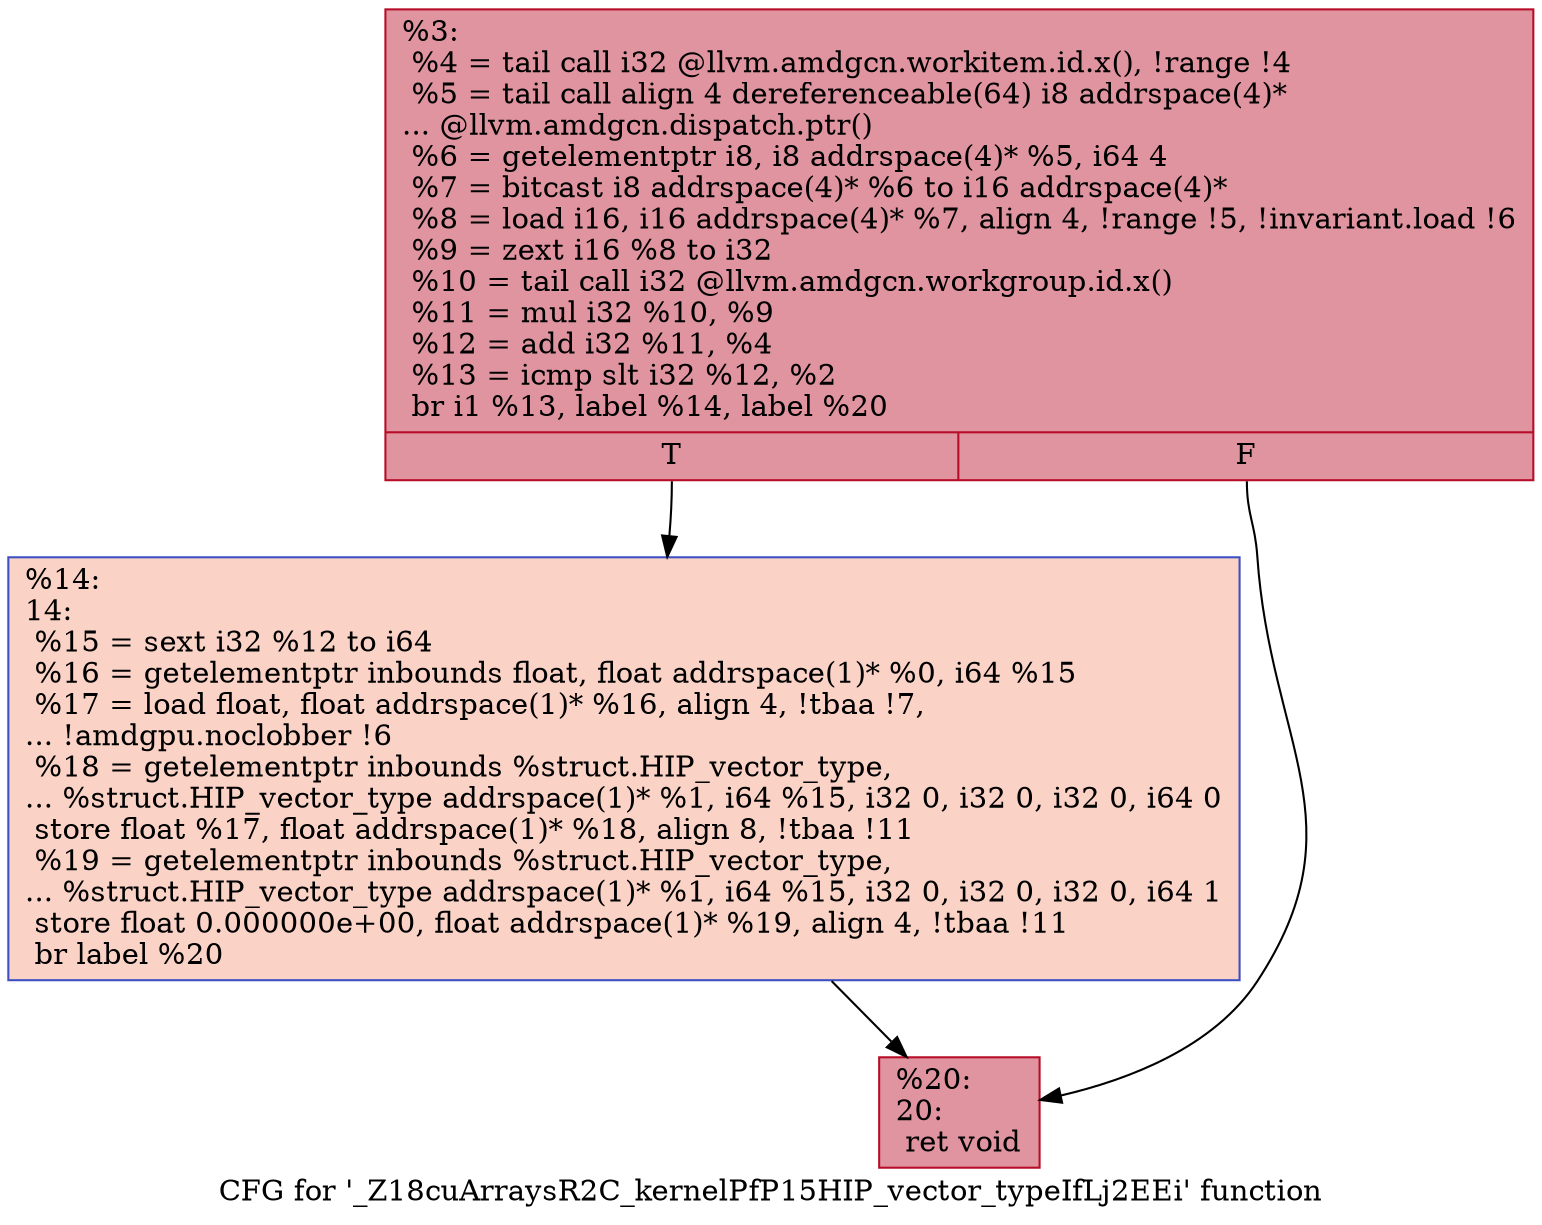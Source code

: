 digraph "CFG for '_Z18cuArraysR2C_kernelPfP15HIP_vector_typeIfLj2EEi' function" {
	label="CFG for '_Z18cuArraysR2C_kernelPfP15HIP_vector_typeIfLj2EEi' function";

	Node0x5086ad0 [shape=record,color="#b70d28ff", style=filled, fillcolor="#b70d2870",label="{%3:\l  %4 = tail call i32 @llvm.amdgcn.workitem.id.x(), !range !4\l  %5 = tail call align 4 dereferenceable(64) i8 addrspace(4)*\l... @llvm.amdgcn.dispatch.ptr()\l  %6 = getelementptr i8, i8 addrspace(4)* %5, i64 4\l  %7 = bitcast i8 addrspace(4)* %6 to i16 addrspace(4)*\l  %8 = load i16, i16 addrspace(4)* %7, align 4, !range !5, !invariant.load !6\l  %9 = zext i16 %8 to i32\l  %10 = tail call i32 @llvm.amdgcn.workgroup.id.x()\l  %11 = mul i32 %10, %9\l  %12 = add i32 %11, %4\l  %13 = icmp slt i32 %12, %2\l  br i1 %13, label %14, label %20\l|{<s0>T|<s1>F}}"];
	Node0x5086ad0:s0 -> Node0x5088970;
	Node0x5086ad0:s1 -> Node0x5088a00;
	Node0x5088970 [shape=record,color="#3d50c3ff", style=filled, fillcolor="#f59c7d70",label="{%14:\l14:                                               \l  %15 = sext i32 %12 to i64\l  %16 = getelementptr inbounds float, float addrspace(1)* %0, i64 %15\l  %17 = load float, float addrspace(1)* %16, align 4, !tbaa !7,\l... !amdgpu.noclobber !6\l  %18 = getelementptr inbounds %struct.HIP_vector_type,\l... %struct.HIP_vector_type addrspace(1)* %1, i64 %15, i32 0, i32 0, i32 0, i64 0\l  store float %17, float addrspace(1)* %18, align 8, !tbaa !11\l  %19 = getelementptr inbounds %struct.HIP_vector_type,\l... %struct.HIP_vector_type addrspace(1)* %1, i64 %15, i32 0, i32 0, i32 0, i64 1\l  store float 0.000000e+00, float addrspace(1)* %19, align 4, !tbaa !11\l  br label %20\l}"];
	Node0x5088970 -> Node0x5088a00;
	Node0x5088a00 [shape=record,color="#b70d28ff", style=filled, fillcolor="#b70d2870",label="{%20:\l20:                                               \l  ret void\l}"];
}
